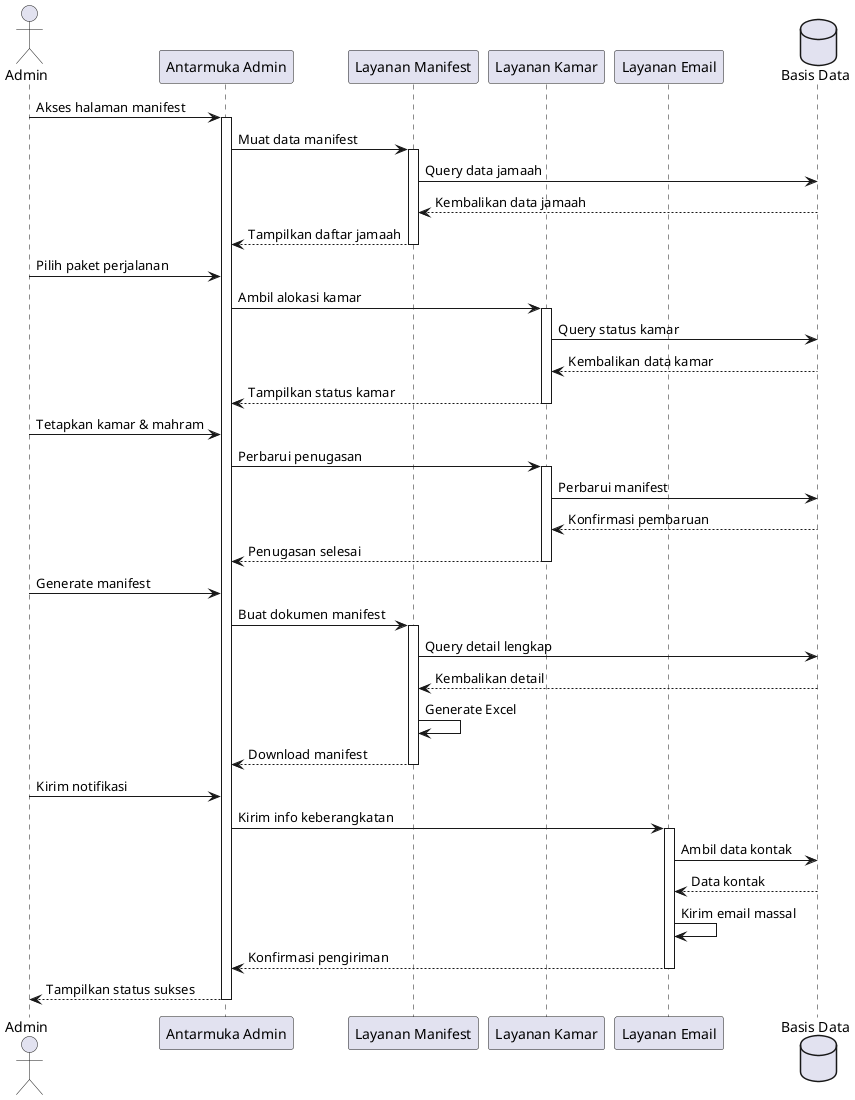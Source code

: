 @startuml Diagram Urutan MIW

actor "Admin" as admin
participant "Antarmuka Admin" as ui
participant "Layanan Manifest" as manifest
participant "Layanan Kamar" as kamar
participant "Layanan Email" as email
database "Basis Data" as db

' Sequence untuk Keberangkatan
admin -> ui: Akses halaman manifest
activate ui

ui -> manifest: Muat data manifest
activate manifest
manifest -> db: Query data jamaah
db --> manifest: Kembalikan data jamaah
manifest --> ui: Tampilkan daftar jamaah
deactivate manifest

admin -> ui: Pilih paket perjalanan
ui -> kamar: Ambil alokasi kamar
activate kamar
kamar -> db: Query status kamar
db --> kamar: Kembalikan data kamar
kamar --> ui: Tampilkan status kamar
deactivate kamar

admin -> ui: Tetapkan kamar & mahram
ui -> kamar: Perbarui penugasan
activate kamar
kamar -> db: Perbarui manifest
db --> kamar: Konfirmasi pembaruan
kamar --> ui: Penugasan selesai
deactivate kamar

admin -> ui: Generate manifest
ui -> manifest: Buat dokumen manifest
activate manifest
manifest -> db: Query detail lengkap
db --> manifest: Kembalikan detail
manifest -> manifest: Generate Excel
manifest --> ui: Download manifest
deactivate manifest

admin -> ui: Kirim notifikasi
ui -> email: Kirim info keberangkatan
activate email
email -> db: Ambil data kontak
db --> email: Data kontak
email -> email: Kirim email massal
email --> ui: Konfirmasi pengiriman
deactivate email

ui --> admin: Tampilkan status sukses
deactivate ui

@enduml
